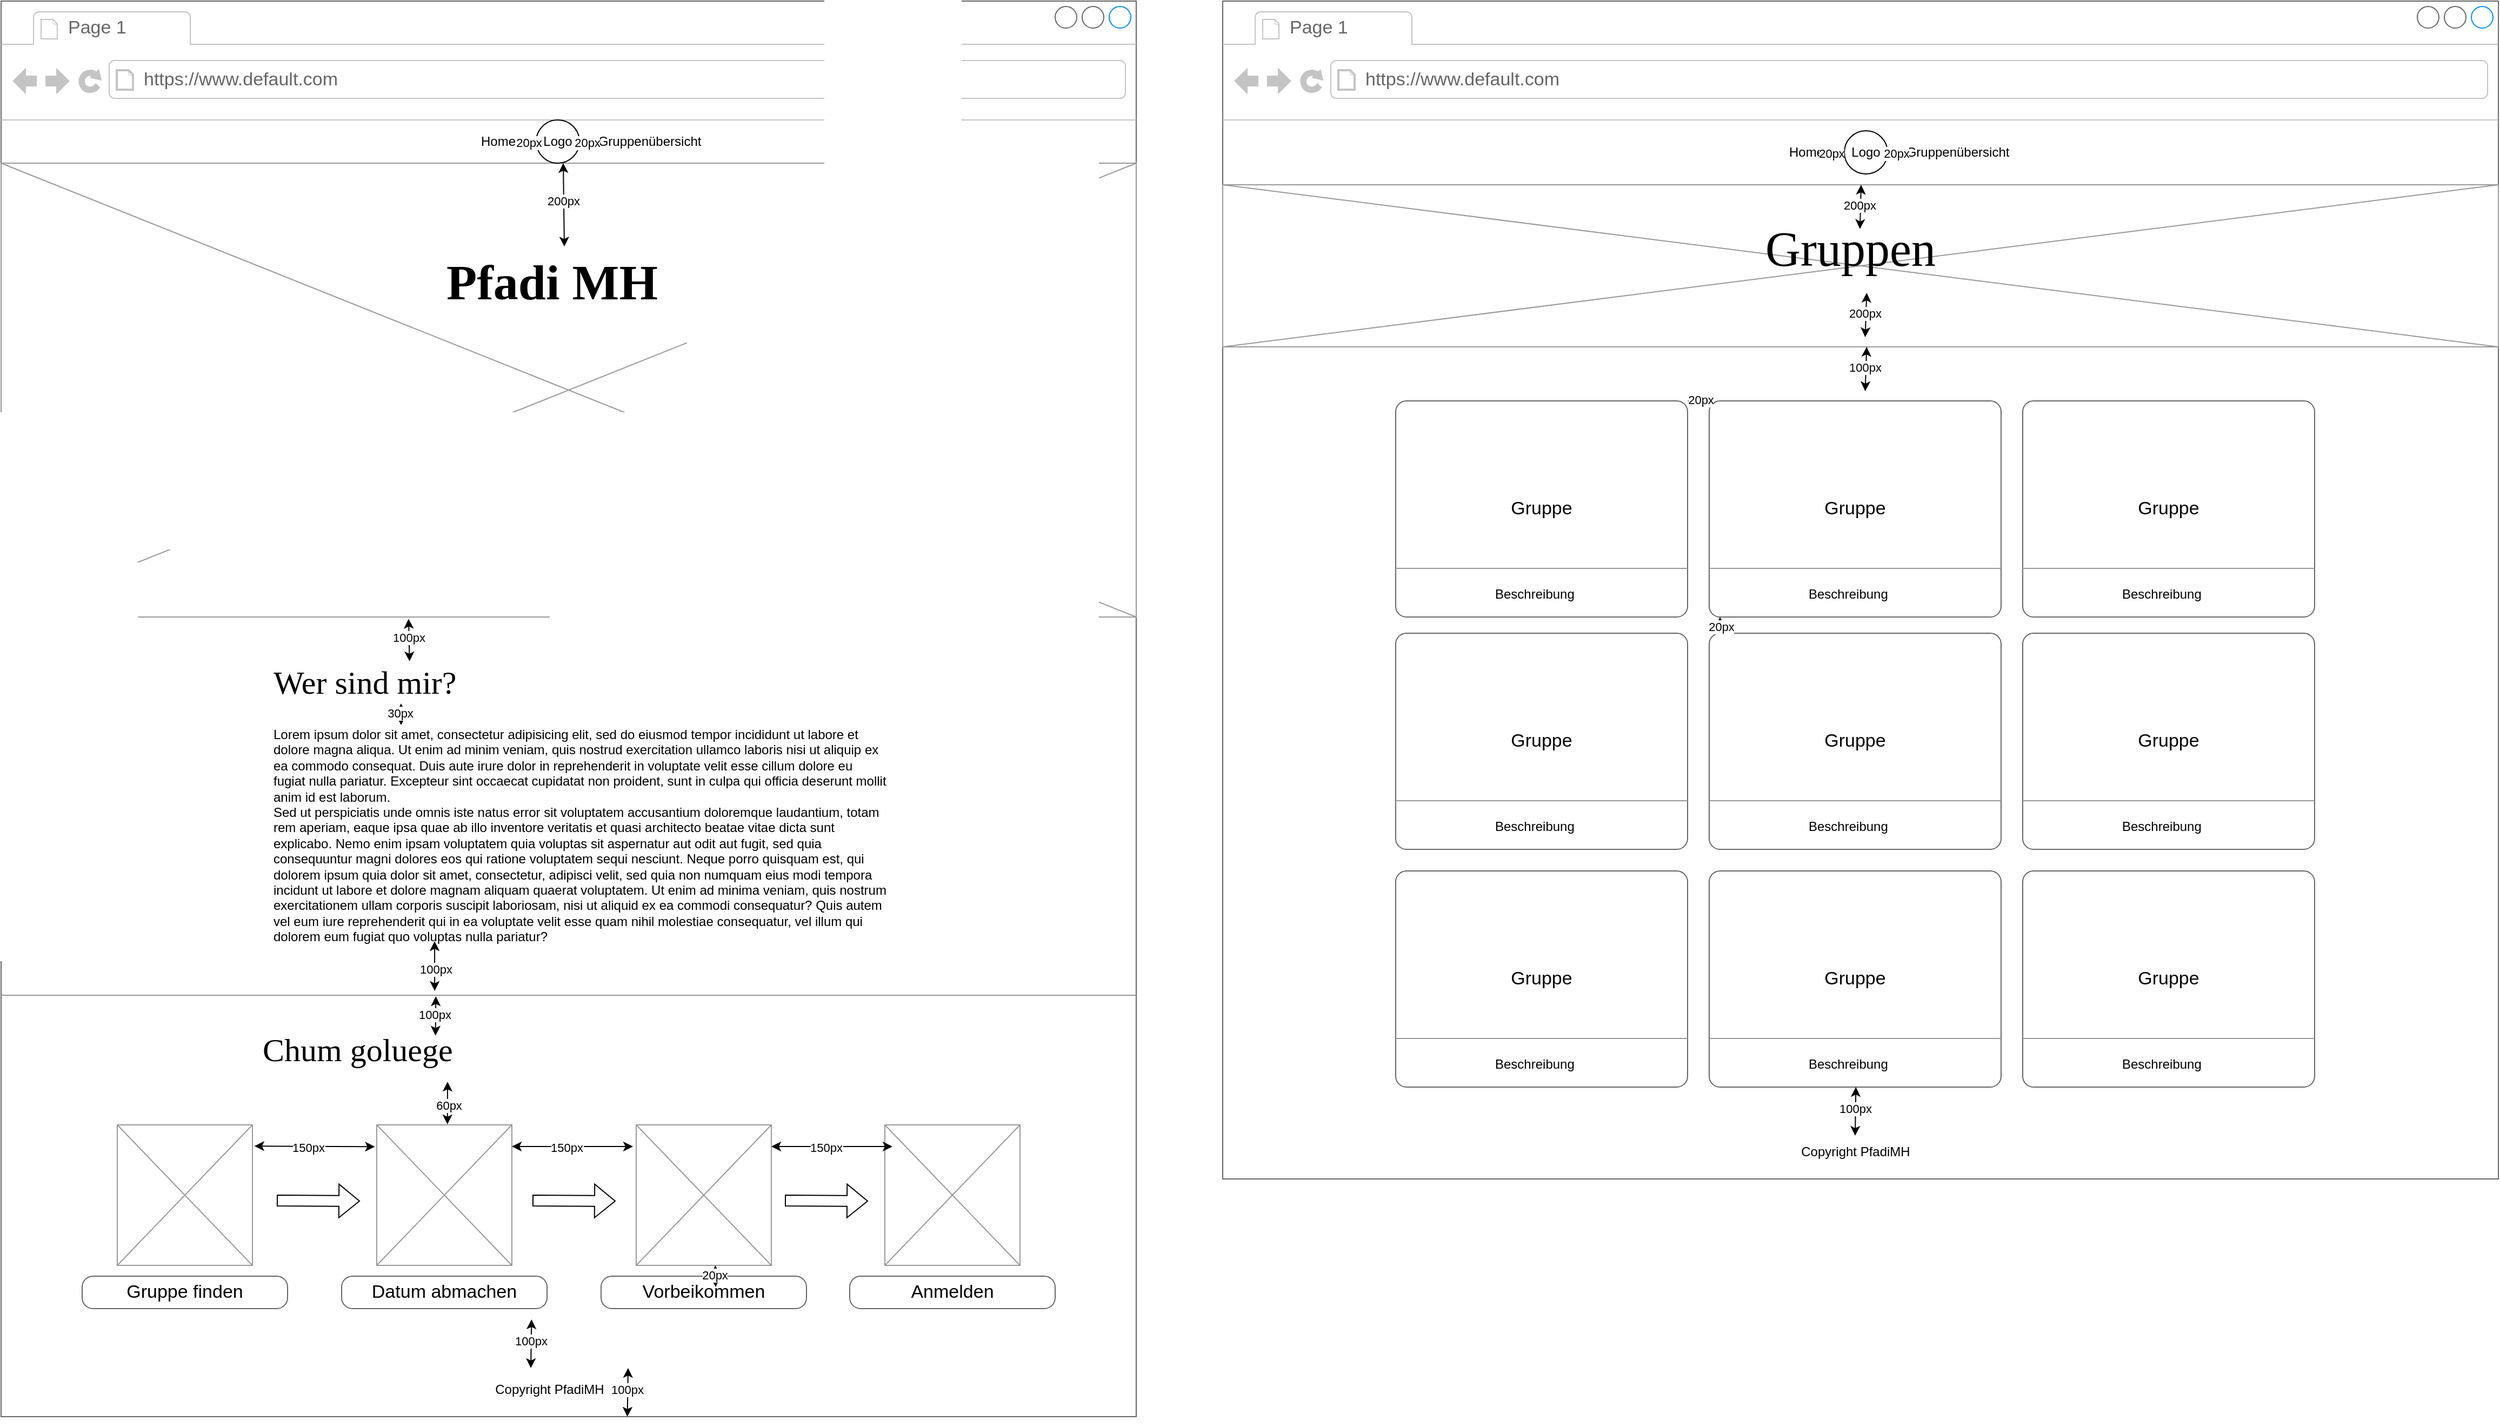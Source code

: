 <mxfile version="24.5.4" type="device">
  <diagram name="Page-1" id="xW-bHU2al_uvpoQPwyNc">
    <mxGraphModel dx="450" dy="1866" grid="1" gridSize="10" guides="1" tooltips="1" connect="1" arrows="1" fold="1" page="1" pageScale="1" pageWidth="850" pageHeight="1100" math="0" shadow="0">
      <root>
        <mxCell id="0" />
        <mxCell id="1" parent="0" />
        <mxCell id="yNVoWuhnCR1HmCepwcBa-24" value="" style="strokeWidth=1;shadow=0;dashed=0;align=center;html=1;shape=mxgraph.mockup.containers.browserWindow;rSize=0;strokeColor=#666666;mainText=,;recursiveResize=0;rounded=0;labelBackgroundColor=none;fontFamily=Verdana;fontSize=12" parent="1" vertex="1">
          <mxGeometry x="2590" y="350" width="1050" height="1310" as="geometry" />
        </mxCell>
        <mxCell id="yNVoWuhnCR1HmCepwcBa-25" value="Page 1" style="strokeWidth=1;shadow=0;dashed=0;align=center;html=1;shape=mxgraph.mockup.containers.anchor;fontSize=17;fontColor=#666666;align=left;" parent="yNVoWuhnCR1HmCepwcBa-24" vertex="1">
          <mxGeometry x="60" y="12" width="110" height="26" as="geometry" />
        </mxCell>
        <mxCell id="yNVoWuhnCR1HmCepwcBa-26" value="https://www.default.com" style="strokeWidth=1;shadow=0;dashed=0;align=center;html=1;shape=mxgraph.mockup.containers.anchor;rSize=0;fontSize=17;fontColor=#666666;align=left;" parent="yNVoWuhnCR1HmCepwcBa-24" vertex="1">
          <mxGeometry x="130" y="60" width="250" height="26" as="geometry" />
        </mxCell>
        <mxCell id="yNVoWuhnCR1HmCepwcBa-27" value="" style="verticalLabelPosition=bottom;shadow=0;dashed=0;align=center;html=1;verticalAlign=top;strokeWidth=1;shape=mxgraph.mockup.graphics.simpleIcon;strokeColor=#999999;fillColor=#ffffff;rounded=0;labelBackgroundColor=none;fontFamily=Verdana;fontSize=12;fontColor=#000000;" parent="yNVoWuhnCR1HmCepwcBa-24" vertex="1">
          <mxGeometry y="150" width="1050" height="420" as="geometry" />
        </mxCell>
        <mxCell id="yNVoWuhnCR1HmCepwcBa-28" value="&lt;b&gt;&lt;font style=&quot;font-size: 46px;&quot;&gt;Pfadi MH&lt;/font&gt;&lt;/b&gt;" style="text;html=1;points=[];align=left;verticalAlign=top;spacingTop=-4;fontSize=30;fontFamily=Verdana" parent="yNVoWuhnCR1HmCepwcBa-24" vertex="1">
          <mxGeometry x="410" y="230" width="170" height="50" as="geometry" />
        </mxCell>
        <mxCell id="yNVoWuhnCR1HmCepwcBa-29" value="Lorem ipsum dolor sit amet, consectetur adipisicing elit, sed do eiusmod tempor incididunt ut labore et dolore magna aliqua. Ut enim ad minim veniam, quis nostrud exercitation ullamco laboris nisi ut aliquip ex ea commodo consequat. Duis aute irure dolor in reprehenderit in voluptate velit esse cillum dolore eu fugiat nulla pariatur. Excepteur sint occaecat cupidatat non proident, sunt in culpa qui officia deserunt mollit anim id est laborum.&#xa;Sed ut perspiciatis unde omnis iste natus error sit voluptatem accusantium doloremque laudantium, totam rem aperiam, eaque ipsa quae ab illo inventore veritatis et quasi architecto beatae vitae dicta sunt explicabo. Nemo enim ipsam voluptatem quia voluptas sit aspernatur aut odit aut fugit, sed quia consequuntur magni dolores eos qui ratione voluptatem sequi nesciunt. Neque porro quisquam est, qui dolorem ipsum quia dolor sit amet, consectetur, adipisci velit, sed quia non numquam eius modi tempora incidunt ut labore et dolore magnam aliquam quaerat voluptatem. Ut enim ad minima veniam, quis nostrum exercitationem ullam corporis suscipit laboriosam, nisi ut aliquid ex ea commodi consequatur? Quis autem vel eum iure reprehenderit qui in ea voluptate velit esse quam nihil molestiae consequatur, vel illum qui dolorem eum fugiat quo voluptas nulla pariatur?" style="text;spacingTop=-5;whiteSpace=wrap;html=1;align=left;fontSize=12;fontFamily=Helvetica;fillColor=none;strokeColor=none;rounded=0;shadow=1;labelBackgroundColor=none;" parent="yNVoWuhnCR1HmCepwcBa-24" vertex="1">
          <mxGeometry x="250" y="670" width="570" height="240" as="geometry" />
        </mxCell>
        <mxCell id="yNVoWuhnCR1HmCepwcBa-30" value="Wer sind mir?" style="text;html=1;points=[];align=left;verticalAlign=top;spacingTop=-4;fontSize=30;fontFamily=Verdana" parent="yNVoWuhnCR1HmCepwcBa-24" vertex="1">
          <mxGeometry x="250" y="610" width="340" height="50" as="geometry" />
        </mxCell>
        <mxCell id="yNVoWuhnCR1HmCepwcBa-31" value="" style="verticalLabelPosition=bottom;shadow=0;dashed=0;align=center;html=1;verticalAlign=top;strokeWidth=1;shape=mxgraph.mockup.markup.line;strokeColor=#999999;rounded=0;labelBackgroundColor=none;fillColor=#ffffff;fontFamily=Verdana;fontSize=12;fontColor=#000000;" parent="yNVoWuhnCR1HmCepwcBa-24" vertex="1">
          <mxGeometry y="910" width="1050" height="20" as="geometry" />
        </mxCell>
        <mxCell id="yNVoWuhnCR1HmCepwcBa-32" value="Gruppe finden" style="strokeWidth=1;shadow=0;dashed=0;align=center;html=1;shape=mxgraph.mockup.buttons.button;strokeColor=#666666;mainText=;buttonStyle=round;fontSize=17;fontStyle=0;fillColor=none;whiteSpace=wrap;rounded=0;labelBackgroundColor=none;" parent="yNVoWuhnCR1HmCepwcBa-24" vertex="1">
          <mxGeometry x="75" y="1180" width="190" height="30" as="geometry" />
        </mxCell>
        <mxCell id="yNVoWuhnCR1HmCepwcBa-33" value="Datum abmachen" style="strokeWidth=1;shadow=0;dashed=0;align=center;html=1;shape=mxgraph.mockup.buttons.button;strokeColor=#666666;mainText=;buttonStyle=round;fontSize=17;fontStyle=0;fillColor=none;whiteSpace=wrap;rounded=0;labelBackgroundColor=none;" parent="yNVoWuhnCR1HmCepwcBa-24" vertex="1">
          <mxGeometry x="315" y="1180" width="190" height="30" as="geometry" />
        </mxCell>
        <mxCell id="yNVoWuhnCR1HmCepwcBa-34" value="Vorbeikommen" style="strokeWidth=1;shadow=0;dashed=0;align=center;html=1;shape=mxgraph.mockup.buttons.button;strokeColor=#666666;mainText=;buttonStyle=round;fontSize=17;fontStyle=0;fillColor=none;whiteSpace=wrap;rounded=0;labelBackgroundColor=none;" parent="yNVoWuhnCR1HmCepwcBa-24" vertex="1">
          <mxGeometry x="555" y="1180" width="190" height="30" as="geometry" />
        </mxCell>
        <mxCell id="yNVoWuhnCR1HmCepwcBa-35" value="Anmelden" style="strokeWidth=1;shadow=0;dashed=0;align=center;html=1;shape=mxgraph.mockup.buttons.button;strokeColor=#666666;mainText=;buttonStyle=round;fontSize=17;fontStyle=0;fillColor=none;whiteSpace=wrap;rounded=0;labelBackgroundColor=none;" parent="yNVoWuhnCR1HmCepwcBa-24" vertex="1">
          <mxGeometry x="785" y="1180" width="190" height="30" as="geometry" />
        </mxCell>
        <mxCell id="yNVoWuhnCR1HmCepwcBa-36" value="" style="verticalLabelPosition=bottom;shadow=0;dashed=0;align=center;html=1;verticalAlign=top;strokeWidth=1;shape=mxgraph.mockup.graphics.simpleIcon;strokeColor=#999999;fillColor=#ffffff;rounded=0;labelBackgroundColor=none;fontFamily=Verdana;fontSize=12;fontColor=#000000;" parent="yNVoWuhnCR1HmCepwcBa-24" vertex="1">
          <mxGeometry x="107.5" y="1040" width="125" height="130" as="geometry" />
        </mxCell>
        <mxCell id="yNVoWuhnCR1HmCepwcBa-37" value="" style="verticalLabelPosition=bottom;shadow=0;dashed=0;align=center;html=1;verticalAlign=top;strokeWidth=1;shape=mxgraph.mockup.graphics.simpleIcon;strokeColor=#999999;fillColor=#ffffff;rounded=0;labelBackgroundColor=none;fontFamily=Verdana;fontSize=12;fontColor=#000000;" parent="yNVoWuhnCR1HmCepwcBa-24" vertex="1">
          <mxGeometry x="347.5" y="1040" width="125" height="130" as="geometry" />
        </mxCell>
        <mxCell id="yNVoWuhnCR1HmCepwcBa-38" value="" style="verticalLabelPosition=bottom;shadow=0;dashed=0;align=center;html=1;verticalAlign=top;strokeWidth=1;shape=mxgraph.mockup.graphics.simpleIcon;strokeColor=#999999;fillColor=#ffffff;rounded=0;labelBackgroundColor=none;fontFamily=Verdana;fontSize=12;fontColor=#000000;" parent="yNVoWuhnCR1HmCepwcBa-24" vertex="1">
          <mxGeometry x="587.5" y="1040" width="125" height="130" as="geometry" />
        </mxCell>
        <mxCell id="yNVoWuhnCR1HmCepwcBa-39" value="" style="verticalLabelPosition=bottom;shadow=0;dashed=0;align=center;html=1;verticalAlign=top;strokeWidth=1;shape=mxgraph.mockup.graphics.simpleIcon;strokeColor=#999999;fillColor=#ffffff;rounded=0;labelBackgroundColor=none;fontFamily=Verdana;fontSize=12;fontColor=#000000;" parent="yNVoWuhnCR1HmCepwcBa-24" vertex="1">
          <mxGeometry x="817.5" y="1040" width="125" height="130" as="geometry" />
        </mxCell>
        <mxCell id="yNVoWuhnCR1HmCepwcBa-40" value="" style="shape=flexArrow;endArrow=classic;html=1;rounded=0;entryX=-0.044;entryY=0.773;entryDx=0;entryDy=0;entryPerimeter=0;" parent="yNVoWuhnCR1HmCepwcBa-24" edge="1">
          <mxGeometry width="50" height="50" relative="1" as="geometry">
            <mxPoint x="255" y="1110" as="sourcePoint" />
            <mxPoint x="332" y="1110.49" as="targetPoint" />
          </mxGeometry>
        </mxCell>
        <mxCell id="yNVoWuhnCR1HmCepwcBa-41" value="" style="shape=flexArrow;endArrow=classic;html=1;rounded=0;entryX=-0.044;entryY=0.773;entryDx=0;entryDy=0;entryPerimeter=0;" parent="yNVoWuhnCR1HmCepwcBa-24" edge="1">
          <mxGeometry width="50" height="50" relative="1" as="geometry">
            <mxPoint x="491.5" y="1110" as="sourcePoint" />
            <mxPoint x="568.5" y="1110.49" as="targetPoint" />
          </mxGeometry>
        </mxCell>
        <mxCell id="yNVoWuhnCR1HmCepwcBa-42" value="" style="shape=flexArrow;endArrow=classic;html=1;rounded=0;entryX=-0.044;entryY=0.773;entryDx=0;entryDy=0;entryPerimeter=0;" parent="yNVoWuhnCR1HmCepwcBa-24" edge="1">
          <mxGeometry width="50" height="50" relative="1" as="geometry">
            <mxPoint x="725" y="1110" as="sourcePoint" />
            <mxPoint x="802" y="1110.49" as="targetPoint" />
          </mxGeometry>
        </mxCell>
        <mxCell id="yNVoWuhnCR1HmCepwcBa-44" value="Chum goluege" style="text;html=1;points=[];align=left;verticalAlign=top;spacingTop=-4;fontSize=30;fontFamily=Verdana" parent="yNVoWuhnCR1HmCepwcBa-24" vertex="1">
          <mxGeometry x="240" y="950" width="340" height="50" as="geometry" />
        </mxCell>
        <mxCell id="yNVoWuhnCR1HmCepwcBa-181" value="Copyright PfadiMH" style="text;html=1;align=center;verticalAlign=middle;whiteSpace=wrap;rounded=0;" parent="yNVoWuhnCR1HmCepwcBa-24" vertex="1">
          <mxGeometry x="435" y="1270" width="145" height="30" as="geometry" />
        </mxCell>
        <mxCell id="yNVoWuhnCR1HmCepwcBa-183" value="Logo" style="ellipse;whiteSpace=wrap;html=1;aspect=fixed;" parent="yNVoWuhnCR1HmCepwcBa-24" vertex="1">
          <mxGeometry x="495" y="110" width="40" height="40" as="geometry" />
        </mxCell>
        <mxCell id="yNVoWuhnCR1HmCepwcBa-184" value="Home" style="text;html=1;align=center;verticalAlign=middle;whiteSpace=wrap;rounded=0;" parent="yNVoWuhnCR1HmCepwcBa-24" vertex="1">
          <mxGeometry x="430" y="115" width="60" height="30" as="geometry" />
        </mxCell>
        <mxCell id="yNVoWuhnCR1HmCepwcBa-185" value="Gruppenübersicht" style="text;html=1;align=center;verticalAlign=middle;whiteSpace=wrap;rounded=0;" parent="yNVoWuhnCR1HmCepwcBa-24" vertex="1">
          <mxGeometry x="570" y="115" width="60" height="30" as="geometry" />
        </mxCell>
        <mxCell id="yNVoWuhnCR1HmCepwcBa-266" value="" style="endArrow=classic;startArrow=classic;html=1;rounded=0;entryX=0.359;entryY=1.004;entryDx=0;entryDy=0;entryPerimeter=0;exitX=0.376;exitY=0.02;exitDx=0;exitDy=0;exitPerimeter=0;" parent="yNVoWuhnCR1HmCepwcBa-24" source="yNVoWuhnCR1HmCepwcBa-30" target="yNVoWuhnCR1HmCepwcBa-27" edge="1">
          <mxGeometry width="50" height="50" relative="1" as="geometry">
            <mxPoint x="130" y="660" as="sourcePoint" />
            <mxPoint x="180" y="610" as="targetPoint" />
          </mxGeometry>
        </mxCell>
        <mxCell id="yNVoWuhnCR1HmCepwcBa-267" value="100px" style="edgeLabel;html=1;align=center;verticalAlign=middle;resizable=0;points=[];" parent="yNVoWuhnCR1HmCepwcBa-266" vertex="1" connectable="0">
          <mxGeometry x="0.107" y="1" relative="1" as="geometry">
            <mxPoint as="offset" />
          </mxGeometry>
        </mxCell>
        <mxCell id="yNVoWuhnCR1HmCepwcBa-268" value="" style="endArrow=classic;startArrow=classic;html=1;rounded=0;" parent="yNVoWuhnCR1HmCepwcBa-24" edge="1">
          <mxGeometry width="50" height="50" relative="1" as="geometry">
            <mxPoint x="370" y="670" as="sourcePoint" />
            <mxPoint x="370" y="650" as="targetPoint" />
          </mxGeometry>
        </mxCell>
        <mxCell id="yNVoWuhnCR1HmCepwcBa-269" value="30px" style="edgeLabel;html=1;align=center;verticalAlign=middle;resizable=0;points=[];" parent="yNVoWuhnCR1HmCepwcBa-268" vertex="1" connectable="0">
          <mxGeometry x="0.107" y="1" relative="1" as="geometry">
            <mxPoint as="offset" />
          </mxGeometry>
        </mxCell>
        <mxCell id="yNVoWuhnCR1HmCepwcBa-276" value="" style="endArrow=classic;startArrow=classic;html=1;rounded=0;entryX=0.383;entryY=0.55;entryDx=0;entryDy=0;entryPerimeter=0;exitX=0.476;exitY=0.147;exitDx=0;exitDy=0;exitPerimeter=0;" parent="yNVoWuhnCR1HmCepwcBa-24" source="yNVoWuhnCR1HmCepwcBa-44" target="yNVoWuhnCR1HmCepwcBa-31" edge="1">
          <mxGeometry width="50" height="50" relative="1" as="geometry">
            <mxPoint x="411" y="880" as="sourcePoint" />
            <mxPoint x="411" y="926" as="targetPoint" />
          </mxGeometry>
        </mxCell>
        <mxCell id="yNVoWuhnCR1HmCepwcBa-277" value="100px" style="edgeLabel;html=1;align=center;verticalAlign=middle;resizable=0;points=[];" parent="yNVoWuhnCR1HmCepwcBa-276" vertex="1" connectable="0">
          <mxGeometry x="0.107" y="1" relative="1" as="geometry">
            <mxPoint as="offset" />
          </mxGeometry>
        </mxCell>
        <mxCell id="yNVoWuhnCR1HmCepwcBa-319" value="" style="endArrow=classic;startArrow=classic;html=1;rounded=0;entryX=1.015;entryY=0.151;entryDx=0;entryDy=0;entryPerimeter=0;exitX=-0.014;exitY=0.155;exitDx=0;exitDy=0;exitPerimeter=0;" parent="yNVoWuhnCR1HmCepwcBa-24" source="yNVoWuhnCR1HmCepwcBa-37" target="yNVoWuhnCR1HmCepwcBa-36" edge="1">
          <mxGeometry width="50" height="50" relative="1" as="geometry">
            <mxPoint x="423" y="1010" as="sourcePoint" />
            <mxPoint x="423" y="1049" as="targetPoint" />
          </mxGeometry>
        </mxCell>
        <mxCell id="yNVoWuhnCR1HmCepwcBa-320" value="150px" style="edgeLabel;html=1;align=center;verticalAlign=middle;resizable=0;points=[];" parent="yNVoWuhnCR1HmCepwcBa-319" vertex="1" connectable="0">
          <mxGeometry x="0.107" y="1" relative="1" as="geometry">
            <mxPoint as="offset" />
          </mxGeometry>
        </mxCell>
        <mxCell id="yNVoWuhnCR1HmCepwcBa-321" value="" style="endArrow=classic;startArrow=classic;html=1;rounded=0;entryX=1.015;entryY=0.151;entryDx=0;entryDy=0;entryPerimeter=0;exitX=-0.014;exitY=0.155;exitDx=0;exitDy=0;exitPerimeter=0;" parent="yNVoWuhnCR1HmCepwcBa-24" edge="1">
          <mxGeometry width="50" height="50" relative="1" as="geometry">
            <mxPoint x="584.5" y="1060" as="sourcePoint" />
            <mxPoint x="472.5" y="1060" as="targetPoint" />
          </mxGeometry>
        </mxCell>
        <mxCell id="yNVoWuhnCR1HmCepwcBa-322" value="150px" style="edgeLabel;html=1;align=center;verticalAlign=middle;resizable=0;points=[];" parent="yNVoWuhnCR1HmCepwcBa-321" vertex="1" connectable="0">
          <mxGeometry x="0.107" y="1" relative="1" as="geometry">
            <mxPoint as="offset" />
          </mxGeometry>
        </mxCell>
        <mxCell id="yNVoWuhnCR1HmCepwcBa-323" value="" style="endArrow=classic;startArrow=classic;html=1;rounded=0;entryX=1.015;entryY=0.151;entryDx=0;entryDy=0;entryPerimeter=0;exitX=-0.014;exitY=0.155;exitDx=0;exitDy=0;exitPerimeter=0;" parent="yNVoWuhnCR1HmCepwcBa-24" edge="1">
          <mxGeometry width="50" height="50" relative="1" as="geometry">
            <mxPoint x="824.5" y="1060" as="sourcePoint" />
            <mxPoint x="712.5" y="1060" as="targetPoint" />
          </mxGeometry>
        </mxCell>
        <mxCell id="yNVoWuhnCR1HmCepwcBa-324" value="150px" style="edgeLabel;html=1;align=center;verticalAlign=middle;resizable=0;points=[];" parent="yNVoWuhnCR1HmCepwcBa-323" vertex="1" connectable="0">
          <mxGeometry x="0.107" y="1" relative="1" as="geometry">
            <mxPoint as="offset" />
          </mxGeometry>
        </mxCell>
        <mxCell id="yNVoWuhnCR1HmCepwcBa-325" value="" style="endArrow=classic;startArrow=classic;html=1;rounded=0;entryX=1.015;entryY=0.151;entryDx=0;entryDy=0;entryPerimeter=0;exitX=0.653;exitY=-0.057;exitDx=0;exitDy=0;exitPerimeter=0;" parent="yNVoWuhnCR1HmCepwcBa-24" source="yNVoWuhnCR1HmCepwcBa-28" edge="1">
          <mxGeometry width="50" height="50" relative="1" as="geometry">
            <mxPoint x="632" y="150" as="sourcePoint" />
            <mxPoint x="520" y="150" as="targetPoint" />
          </mxGeometry>
        </mxCell>
        <mxCell id="yNVoWuhnCR1HmCepwcBa-326" value="200px" style="edgeLabel;html=1;align=center;verticalAlign=middle;resizable=0;points=[];" parent="yNVoWuhnCR1HmCepwcBa-325" vertex="1" connectable="0">
          <mxGeometry x="0.107" y="1" relative="1" as="geometry">
            <mxPoint as="offset" />
          </mxGeometry>
        </mxCell>
        <mxCell id="yNVoWuhnCR1HmCepwcBa-343" value="" style="endArrow=classic;startArrow=classic;html=1;rounded=0;entryX=1.015;entryY=0.151;entryDx=0;entryDy=0;entryPerimeter=0;exitX=0.5;exitY=0;exitDx=0;exitDy=0;" parent="yNVoWuhnCR1HmCepwcBa-24" edge="1">
          <mxGeometry width="50" height="50" relative="1" as="geometry">
            <mxPoint x="490" y="1265" as="sourcePoint" />
            <mxPoint x="490.7" y="1220" as="targetPoint" />
          </mxGeometry>
        </mxCell>
        <mxCell id="yNVoWuhnCR1HmCepwcBa-344" value="100px" style="edgeLabel;html=1;align=center;verticalAlign=middle;resizable=0;points=[];" parent="yNVoWuhnCR1HmCepwcBa-343" vertex="1" connectable="0">
          <mxGeometry x="0.107" y="1" relative="1" as="geometry">
            <mxPoint as="offset" />
          </mxGeometry>
        </mxCell>
        <mxCell id="yNVoWuhnCR1HmCepwcBa-345" value="" style="endArrow=classic;startArrow=classic;html=1;rounded=0;entryX=1.015;entryY=0.151;entryDx=0;entryDy=0;entryPerimeter=0;" parent="yNVoWuhnCR1HmCepwcBa-24" edge="1">
          <mxGeometry width="50" height="50" relative="1" as="geometry">
            <mxPoint x="661" y="1190" as="sourcePoint" />
            <mxPoint x="660.7" y="1170" as="targetPoint" />
          </mxGeometry>
        </mxCell>
        <mxCell id="yNVoWuhnCR1HmCepwcBa-346" value="20px" style="edgeLabel;html=1;align=center;verticalAlign=middle;resizable=0;points=[];" parent="yNVoWuhnCR1HmCepwcBa-345" vertex="1" connectable="0">
          <mxGeometry x="0.107" y="1" relative="1" as="geometry">
            <mxPoint as="offset" />
          </mxGeometry>
        </mxCell>
        <mxCell id="yNVoWuhnCR1HmCepwcBa-349" value="" style="endArrow=classic;startArrow=classic;html=1;rounded=0;entryX=1.015;entryY=0.151;entryDx=0;entryDy=0;entryPerimeter=0;exitX=0.5;exitY=0;exitDx=0;exitDy=0;" parent="yNVoWuhnCR1HmCepwcBa-24" edge="1">
          <mxGeometry width="50" height="50" relative="1" as="geometry">
            <mxPoint x="579.3" y="1310" as="sourcePoint" />
            <mxPoint x="580" y="1265" as="targetPoint" />
          </mxGeometry>
        </mxCell>
        <mxCell id="yNVoWuhnCR1HmCepwcBa-350" value="100px" style="edgeLabel;html=1;align=center;verticalAlign=middle;resizable=0;points=[];" parent="yNVoWuhnCR1HmCepwcBa-349" vertex="1" connectable="0">
          <mxGeometry x="0.107" y="1" relative="1" as="geometry">
            <mxPoint as="offset" />
          </mxGeometry>
        </mxCell>
        <mxCell id="78AGSwn7mPcis8Uo8uip-14" value="" style="endArrow=classic;startArrow=classic;html=1;rounded=0;entryX=1.015;entryY=0.151;entryDx=0;entryDy=0;entryPerimeter=0;" edge="1" parent="yNVoWuhnCR1HmCepwcBa-24">
          <mxGeometry width="50" height="50" relative="1" as="geometry">
            <mxPoint x="548.92" y="129.88" as="sourcePoint" />
            <mxPoint x="535" y="129.88" as="targetPoint" />
            <Array as="points">
              <mxPoint x="538.92" y="129.99" />
            </Array>
          </mxGeometry>
        </mxCell>
        <mxCell id="78AGSwn7mPcis8Uo8uip-15" value="20px" style="edgeLabel;html=1;align=center;verticalAlign=middle;resizable=0;points=[];" vertex="1" connectable="0" parent="78AGSwn7mPcis8Uo8uip-14">
          <mxGeometry x="0.107" y="1" relative="1" as="geometry">
            <mxPoint as="offset" />
          </mxGeometry>
        </mxCell>
        <mxCell id="78AGSwn7mPcis8Uo8uip-16" value="" style="endArrow=classic;startArrow=classic;html=1;rounded=0;entryX=1.015;entryY=0.151;entryDx=0;entryDy=0;entryPerimeter=0;" edge="1" parent="yNVoWuhnCR1HmCepwcBa-24">
          <mxGeometry width="50" height="50" relative="1" as="geometry">
            <mxPoint x="495" y="129.88" as="sourcePoint" />
            <mxPoint x="481.08" y="129.88" as="targetPoint" />
            <Array as="points">
              <mxPoint x="485" y="129.99" />
            </Array>
          </mxGeometry>
        </mxCell>
        <mxCell id="78AGSwn7mPcis8Uo8uip-17" value="20px" style="edgeLabel;html=1;align=center;verticalAlign=middle;resizable=0;points=[];" vertex="1" connectable="0" parent="78AGSwn7mPcis8Uo8uip-16">
          <mxGeometry x="0.107" y="1" relative="1" as="geometry">
            <mxPoint as="offset" />
          </mxGeometry>
        </mxCell>
        <mxCell id="yNVoWuhnCR1HmCepwcBa-46" value="" style="strokeWidth=1;shadow=0;dashed=0;align=center;html=1;shape=mxgraph.mockup.containers.browserWindow;rSize=0;strokeColor=#666666;mainText=,;recursiveResize=0;rounded=0;labelBackgroundColor=none;fontFamily=Verdana;fontSize=12" parent="1" vertex="1">
          <mxGeometry x="3720" y="350" width="1180" height="1090" as="geometry" />
        </mxCell>
        <mxCell id="yNVoWuhnCR1HmCepwcBa-47" value="Page 1" style="strokeWidth=1;shadow=0;dashed=0;align=center;html=1;shape=mxgraph.mockup.containers.anchor;fontSize=17;fontColor=#666666;align=left;" parent="yNVoWuhnCR1HmCepwcBa-46" vertex="1">
          <mxGeometry x="60" y="12" width="110" height="26" as="geometry" />
        </mxCell>
        <mxCell id="yNVoWuhnCR1HmCepwcBa-48" value="https://www.default.com" style="strokeWidth=1;shadow=0;dashed=0;align=center;html=1;shape=mxgraph.mockup.containers.anchor;rSize=0;fontSize=17;fontColor=#666666;align=left;" parent="yNVoWuhnCR1HmCepwcBa-46" vertex="1">
          <mxGeometry x="130" y="60" width="250" height="26" as="geometry" />
        </mxCell>
        <mxCell id="yNVoWuhnCR1HmCepwcBa-49" value="" style="verticalLabelPosition=bottom;shadow=0;dashed=0;align=center;html=1;verticalAlign=top;strokeWidth=1;shape=mxgraph.mockup.graphics.simpleIcon;strokeColor=#999999;fillColor=#ffffff;rounded=0;labelBackgroundColor=none;fontFamily=Verdana;fontSize=12;fontColor=#000000;" parent="yNVoWuhnCR1HmCepwcBa-46" vertex="1">
          <mxGeometry y="170" width="1180" height="150" as="geometry" />
        </mxCell>
        <mxCell id="yNVoWuhnCR1HmCepwcBa-50" value="&lt;font style=&quot;font-size: 45px;&quot;&gt;Gruppen&lt;/font&gt;" style="text;html=1;points=[];align=left;verticalAlign=top;spacingTop=-4;fontSize=30;fontFamily=Verdana" parent="yNVoWuhnCR1HmCepwcBa-46" vertex="1">
          <mxGeometry x="500" y="200" width="170" height="50" as="geometry" />
        </mxCell>
        <mxCell id="yNVoWuhnCR1HmCepwcBa-52" value="" style="group" parent="yNVoWuhnCR1HmCepwcBa-46" vertex="1" connectable="0">
          <mxGeometry x="160" y="370" width="850" height="200" as="geometry" />
        </mxCell>
        <mxCell id="yNVoWuhnCR1HmCepwcBa-53" value="" style="group" parent="yNVoWuhnCR1HmCepwcBa-52" vertex="1" connectable="0">
          <mxGeometry x="580" width="270" height="200" as="geometry" />
        </mxCell>
        <mxCell id="yNVoWuhnCR1HmCepwcBa-54" value="Gruppe" style="strokeWidth=1;shadow=0;dashed=0;align=center;html=1;shape=mxgraph.mockup.buttons.button;strokeColor=#666666;mainText=;buttonStyle=round;fontSize=17;fontStyle=0;fillColor=none;whiteSpace=wrap;rounded=0;labelBackgroundColor=none;" parent="yNVoWuhnCR1HmCepwcBa-53" vertex="1">
          <mxGeometry width="270" height="200" as="geometry" />
        </mxCell>
        <mxCell id="yNVoWuhnCR1HmCepwcBa-55" value="" style="verticalLabelPosition=bottom;shadow=0;dashed=0;align=center;html=1;verticalAlign=top;strokeWidth=1;shape=mxgraph.mockup.markup.line;strokeColor=#999999;rounded=0;labelBackgroundColor=none;fillColor=#ffffff;fontFamily=Verdana;fontSize=12;fontColor=#000000;" parent="yNVoWuhnCR1HmCepwcBa-53" vertex="1">
          <mxGeometry y="145" width="270" height="20" as="geometry" />
        </mxCell>
        <mxCell id="yNVoWuhnCR1HmCepwcBa-56" value="Beschreibung" style="text;whiteSpace=wrap;html=1;" parent="yNVoWuhnCR1HmCepwcBa-53" vertex="1">
          <mxGeometry x="90" y="165" width="90" height="30" as="geometry" />
        </mxCell>
        <mxCell id="yNVoWuhnCR1HmCepwcBa-57" value="" style="group" parent="yNVoWuhnCR1HmCepwcBa-52" vertex="1" connectable="0">
          <mxGeometry x="290" width="270" height="200" as="geometry" />
        </mxCell>
        <mxCell id="yNVoWuhnCR1HmCepwcBa-58" value="Gruppe" style="strokeWidth=1;shadow=0;dashed=0;align=center;html=1;shape=mxgraph.mockup.buttons.button;strokeColor=#666666;mainText=;buttonStyle=round;fontSize=17;fontStyle=0;fillColor=none;whiteSpace=wrap;rounded=0;labelBackgroundColor=none;" parent="yNVoWuhnCR1HmCepwcBa-57" vertex="1">
          <mxGeometry width="270" height="200" as="geometry" />
        </mxCell>
        <mxCell id="yNVoWuhnCR1HmCepwcBa-59" value="" style="verticalLabelPosition=bottom;shadow=0;dashed=0;align=center;html=1;verticalAlign=top;strokeWidth=1;shape=mxgraph.mockup.markup.line;strokeColor=#999999;rounded=0;labelBackgroundColor=none;fillColor=#ffffff;fontFamily=Verdana;fontSize=12;fontColor=#000000;" parent="yNVoWuhnCR1HmCepwcBa-57" vertex="1">
          <mxGeometry y="145" width="270" height="20" as="geometry" />
        </mxCell>
        <mxCell id="yNVoWuhnCR1HmCepwcBa-60" value="Beschreibung" style="text;whiteSpace=wrap;html=1;" parent="yNVoWuhnCR1HmCepwcBa-57" vertex="1">
          <mxGeometry x="90" y="165" width="90" height="30" as="geometry" />
        </mxCell>
        <mxCell id="yNVoWuhnCR1HmCepwcBa-61" value="" style="group" parent="yNVoWuhnCR1HmCepwcBa-52" vertex="1" connectable="0">
          <mxGeometry width="270" height="200" as="geometry" />
        </mxCell>
        <mxCell id="yNVoWuhnCR1HmCepwcBa-62" value="Gruppe" style="strokeWidth=1;shadow=0;dashed=0;align=center;html=1;shape=mxgraph.mockup.buttons.button;strokeColor=#666666;mainText=;buttonStyle=round;fontSize=17;fontStyle=0;fillColor=none;whiteSpace=wrap;rounded=0;labelBackgroundColor=none;" parent="yNVoWuhnCR1HmCepwcBa-61" vertex="1">
          <mxGeometry width="270" height="200" as="geometry" />
        </mxCell>
        <mxCell id="yNVoWuhnCR1HmCepwcBa-63" value="" style="verticalLabelPosition=bottom;shadow=0;dashed=0;align=center;html=1;verticalAlign=top;strokeWidth=1;shape=mxgraph.mockup.markup.line;strokeColor=#999999;rounded=0;labelBackgroundColor=none;fillColor=#ffffff;fontFamily=Verdana;fontSize=12;fontColor=#000000;" parent="yNVoWuhnCR1HmCepwcBa-61" vertex="1">
          <mxGeometry y="145" width="270" height="20" as="geometry" />
        </mxCell>
        <mxCell id="yNVoWuhnCR1HmCepwcBa-64" value="Beschreibung" style="text;whiteSpace=wrap;html=1;" parent="yNVoWuhnCR1HmCepwcBa-61" vertex="1">
          <mxGeometry x="90" y="165" width="90" height="30" as="geometry" />
        </mxCell>
        <mxCell id="yNVoWuhnCR1HmCepwcBa-65" value="" style="group" parent="yNVoWuhnCR1HmCepwcBa-46" vertex="1" connectable="0">
          <mxGeometry x="160" y="585" width="850" height="200" as="geometry" />
        </mxCell>
        <mxCell id="yNVoWuhnCR1HmCepwcBa-66" value="" style="group" parent="yNVoWuhnCR1HmCepwcBa-65" vertex="1" connectable="0">
          <mxGeometry x="580" width="270" height="200" as="geometry" />
        </mxCell>
        <mxCell id="yNVoWuhnCR1HmCepwcBa-67" value="Gruppe" style="strokeWidth=1;shadow=0;dashed=0;align=center;html=1;shape=mxgraph.mockup.buttons.button;strokeColor=#666666;mainText=;buttonStyle=round;fontSize=17;fontStyle=0;fillColor=none;whiteSpace=wrap;rounded=0;labelBackgroundColor=none;" parent="yNVoWuhnCR1HmCepwcBa-66" vertex="1">
          <mxGeometry width="270" height="200" as="geometry" />
        </mxCell>
        <mxCell id="yNVoWuhnCR1HmCepwcBa-68" value="" style="verticalLabelPosition=bottom;shadow=0;dashed=0;align=center;html=1;verticalAlign=top;strokeWidth=1;shape=mxgraph.mockup.markup.line;strokeColor=#999999;rounded=0;labelBackgroundColor=none;fillColor=#ffffff;fontFamily=Verdana;fontSize=12;fontColor=#000000;" parent="yNVoWuhnCR1HmCepwcBa-66" vertex="1">
          <mxGeometry y="145" width="270" height="20" as="geometry" />
        </mxCell>
        <mxCell id="yNVoWuhnCR1HmCepwcBa-69" value="Beschreibung" style="text;whiteSpace=wrap;html=1;" parent="yNVoWuhnCR1HmCepwcBa-66" vertex="1">
          <mxGeometry x="90" y="165" width="90" height="30" as="geometry" />
        </mxCell>
        <mxCell id="yNVoWuhnCR1HmCepwcBa-70" value="" style="group" parent="yNVoWuhnCR1HmCepwcBa-65" vertex="1" connectable="0">
          <mxGeometry x="290" width="270" height="200" as="geometry" />
        </mxCell>
        <mxCell id="yNVoWuhnCR1HmCepwcBa-71" value="Gruppe" style="strokeWidth=1;shadow=0;dashed=0;align=center;html=1;shape=mxgraph.mockup.buttons.button;strokeColor=#666666;mainText=;buttonStyle=round;fontSize=17;fontStyle=0;fillColor=none;whiteSpace=wrap;rounded=0;labelBackgroundColor=none;" parent="yNVoWuhnCR1HmCepwcBa-70" vertex="1">
          <mxGeometry width="270" height="200" as="geometry" />
        </mxCell>
        <mxCell id="yNVoWuhnCR1HmCepwcBa-72" value="" style="verticalLabelPosition=bottom;shadow=0;dashed=0;align=center;html=1;verticalAlign=top;strokeWidth=1;shape=mxgraph.mockup.markup.line;strokeColor=#999999;rounded=0;labelBackgroundColor=none;fillColor=#ffffff;fontFamily=Verdana;fontSize=12;fontColor=#000000;" parent="yNVoWuhnCR1HmCepwcBa-70" vertex="1">
          <mxGeometry y="145" width="270" height="20" as="geometry" />
        </mxCell>
        <mxCell id="yNVoWuhnCR1HmCepwcBa-73" value="Beschreibung" style="text;whiteSpace=wrap;html=1;" parent="yNVoWuhnCR1HmCepwcBa-70" vertex="1">
          <mxGeometry x="90" y="165" width="90" height="30" as="geometry" />
        </mxCell>
        <mxCell id="yNVoWuhnCR1HmCepwcBa-74" value="" style="group" parent="yNVoWuhnCR1HmCepwcBa-65" vertex="1" connectable="0">
          <mxGeometry width="270" height="200" as="geometry" />
        </mxCell>
        <mxCell id="yNVoWuhnCR1HmCepwcBa-75" value="Gruppe" style="strokeWidth=1;shadow=0;dashed=0;align=center;html=1;shape=mxgraph.mockup.buttons.button;strokeColor=#666666;mainText=;buttonStyle=round;fontSize=17;fontStyle=0;fillColor=none;whiteSpace=wrap;rounded=0;labelBackgroundColor=none;" parent="yNVoWuhnCR1HmCepwcBa-74" vertex="1">
          <mxGeometry width="270" height="200" as="geometry" />
        </mxCell>
        <mxCell id="yNVoWuhnCR1HmCepwcBa-76" value="" style="verticalLabelPosition=bottom;shadow=0;dashed=0;align=center;html=1;verticalAlign=top;strokeWidth=1;shape=mxgraph.mockup.markup.line;strokeColor=#999999;rounded=0;labelBackgroundColor=none;fillColor=#ffffff;fontFamily=Verdana;fontSize=12;fontColor=#000000;" parent="yNVoWuhnCR1HmCepwcBa-74" vertex="1">
          <mxGeometry y="145" width="270" height="20" as="geometry" />
        </mxCell>
        <mxCell id="yNVoWuhnCR1HmCepwcBa-77" value="Beschreibung" style="text;whiteSpace=wrap;html=1;" parent="yNVoWuhnCR1HmCepwcBa-74" vertex="1">
          <mxGeometry x="90" y="165" width="90" height="30" as="geometry" />
        </mxCell>
        <mxCell id="yNVoWuhnCR1HmCepwcBa-78" value="" style="group" parent="yNVoWuhnCR1HmCepwcBa-46" vertex="1" connectable="0">
          <mxGeometry x="160" y="805" width="850" height="200" as="geometry" />
        </mxCell>
        <mxCell id="yNVoWuhnCR1HmCepwcBa-79" value="" style="group" parent="yNVoWuhnCR1HmCepwcBa-78" vertex="1" connectable="0">
          <mxGeometry x="580" width="270" height="200" as="geometry" />
        </mxCell>
        <mxCell id="yNVoWuhnCR1HmCepwcBa-80" value="Gruppe" style="strokeWidth=1;shadow=0;dashed=0;align=center;html=1;shape=mxgraph.mockup.buttons.button;strokeColor=#666666;mainText=;buttonStyle=round;fontSize=17;fontStyle=0;fillColor=none;whiteSpace=wrap;rounded=0;labelBackgroundColor=none;" parent="yNVoWuhnCR1HmCepwcBa-79" vertex="1">
          <mxGeometry width="270" height="200" as="geometry" />
        </mxCell>
        <mxCell id="yNVoWuhnCR1HmCepwcBa-81" value="" style="verticalLabelPosition=bottom;shadow=0;dashed=0;align=center;html=1;verticalAlign=top;strokeWidth=1;shape=mxgraph.mockup.markup.line;strokeColor=#999999;rounded=0;labelBackgroundColor=none;fillColor=#ffffff;fontFamily=Verdana;fontSize=12;fontColor=#000000;" parent="yNVoWuhnCR1HmCepwcBa-79" vertex="1">
          <mxGeometry y="145" width="270" height="20" as="geometry" />
        </mxCell>
        <mxCell id="yNVoWuhnCR1HmCepwcBa-82" value="Beschreibung" style="text;whiteSpace=wrap;html=1;" parent="yNVoWuhnCR1HmCepwcBa-79" vertex="1">
          <mxGeometry x="90" y="165" width="90" height="30" as="geometry" />
        </mxCell>
        <mxCell id="yNVoWuhnCR1HmCepwcBa-83" value="" style="group" parent="yNVoWuhnCR1HmCepwcBa-78" vertex="1" connectable="0">
          <mxGeometry x="290" width="270" height="200" as="geometry" />
        </mxCell>
        <mxCell id="yNVoWuhnCR1HmCepwcBa-84" value="Gruppe" style="strokeWidth=1;shadow=0;dashed=0;align=center;html=1;shape=mxgraph.mockup.buttons.button;strokeColor=#666666;mainText=;buttonStyle=round;fontSize=17;fontStyle=0;fillColor=none;whiteSpace=wrap;rounded=0;labelBackgroundColor=none;" parent="yNVoWuhnCR1HmCepwcBa-83" vertex="1">
          <mxGeometry width="270" height="200" as="geometry" />
        </mxCell>
        <mxCell id="yNVoWuhnCR1HmCepwcBa-85" value="" style="verticalLabelPosition=bottom;shadow=0;dashed=0;align=center;html=1;verticalAlign=top;strokeWidth=1;shape=mxgraph.mockup.markup.line;strokeColor=#999999;rounded=0;labelBackgroundColor=none;fillColor=#ffffff;fontFamily=Verdana;fontSize=12;fontColor=#000000;" parent="yNVoWuhnCR1HmCepwcBa-83" vertex="1">
          <mxGeometry y="145" width="270" height="20" as="geometry" />
        </mxCell>
        <mxCell id="yNVoWuhnCR1HmCepwcBa-86" value="Beschreibung" style="text;whiteSpace=wrap;html=1;" parent="yNVoWuhnCR1HmCepwcBa-83" vertex="1">
          <mxGeometry x="90" y="165" width="90" height="30" as="geometry" />
        </mxCell>
        <mxCell id="yNVoWuhnCR1HmCepwcBa-87" value="" style="group" parent="yNVoWuhnCR1HmCepwcBa-78" vertex="1" connectable="0">
          <mxGeometry width="270" height="200" as="geometry" />
        </mxCell>
        <mxCell id="yNVoWuhnCR1HmCepwcBa-88" value="Gruppe" style="strokeWidth=1;shadow=0;dashed=0;align=center;html=1;shape=mxgraph.mockup.buttons.button;strokeColor=#666666;mainText=;buttonStyle=round;fontSize=17;fontStyle=0;fillColor=none;whiteSpace=wrap;rounded=0;labelBackgroundColor=none;" parent="yNVoWuhnCR1HmCepwcBa-87" vertex="1">
          <mxGeometry width="270" height="200" as="geometry" />
        </mxCell>
        <mxCell id="yNVoWuhnCR1HmCepwcBa-89" value="" style="verticalLabelPosition=bottom;shadow=0;dashed=0;align=center;html=1;verticalAlign=top;strokeWidth=1;shape=mxgraph.mockup.markup.line;strokeColor=#999999;rounded=0;labelBackgroundColor=none;fillColor=#ffffff;fontFamily=Verdana;fontSize=12;fontColor=#000000;" parent="yNVoWuhnCR1HmCepwcBa-87" vertex="1">
          <mxGeometry y="145" width="270" height="20" as="geometry" />
        </mxCell>
        <mxCell id="yNVoWuhnCR1HmCepwcBa-90" value="Beschreibung" style="text;whiteSpace=wrap;html=1;" parent="yNVoWuhnCR1HmCepwcBa-87" vertex="1">
          <mxGeometry x="90" y="165" width="90" height="30" as="geometry" />
        </mxCell>
        <mxCell id="yNVoWuhnCR1HmCepwcBa-182" value="Copyright PfadiMH" style="text;html=1;align=center;verticalAlign=middle;whiteSpace=wrap;rounded=0;" parent="yNVoWuhnCR1HmCepwcBa-46" vertex="1">
          <mxGeometry x="512.5" y="1050" width="145" height="30" as="geometry" />
        </mxCell>
        <mxCell id="yNVoWuhnCR1HmCepwcBa-190" value="Logo" style="ellipse;whiteSpace=wrap;html=1;aspect=fixed;" parent="yNVoWuhnCR1HmCepwcBa-46" vertex="1">
          <mxGeometry x="575" y="120" width="40" height="40" as="geometry" />
        </mxCell>
        <mxCell id="yNVoWuhnCR1HmCepwcBa-191" value="Home" style="text;html=1;align=center;verticalAlign=middle;whiteSpace=wrap;rounded=0;" parent="yNVoWuhnCR1HmCepwcBa-46" vertex="1">
          <mxGeometry x="510" y="125" width="60" height="30" as="geometry" />
        </mxCell>
        <mxCell id="yNVoWuhnCR1HmCepwcBa-192" value="Gruppenübersicht" style="text;html=1;align=center;verticalAlign=middle;whiteSpace=wrap;rounded=0;" parent="yNVoWuhnCR1HmCepwcBa-46" vertex="1">
          <mxGeometry x="650" y="125" width="60" height="30" as="geometry" />
        </mxCell>
        <mxCell id="yNVoWuhnCR1HmCepwcBa-329" value="" style="endArrow=classic;startArrow=classic;html=1;rounded=0;entryX=1.015;entryY=0.151;entryDx=0;entryDy=0;entryPerimeter=0;exitX=0.549;exitY=0.038;exitDx=0;exitDy=0;exitPerimeter=0;" parent="yNVoWuhnCR1HmCepwcBa-46" edge="1">
          <mxGeometry width="50" height="50" relative="1" as="geometry">
            <mxPoint x="589.46" y="210.9" as="sourcePoint" />
            <mxPoint x="590.54" y="170" as="targetPoint" />
          </mxGeometry>
        </mxCell>
        <mxCell id="yNVoWuhnCR1HmCepwcBa-330" value="200px" style="edgeLabel;html=1;align=center;verticalAlign=middle;resizable=0;points=[];" parent="yNVoWuhnCR1HmCepwcBa-329" vertex="1" connectable="0">
          <mxGeometry x="0.107" y="1" relative="1" as="geometry">
            <mxPoint as="offset" />
          </mxGeometry>
        </mxCell>
        <mxCell id="yNVoWuhnCR1HmCepwcBa-331" value="" style="endArrow=classic;startArrow=classic;html=1;rounded=0;entryX=1.015;entryY=0.151;entryDx=0;entryDy=0;entryPerimeter=0;exitX=0.549;exitY=0.038;exitDx=0;exitDy=0;exitPerimeter=0;" parent="yNVoWuhnCR1HmCepwcBa-46" edge="1">
          <mxGeometry width="50" height="50" relative="1" as="geometry">
            <mxPoint x="594.3" y="311" as="sourcePoint" />
            <mxPoint x="595.71" y="270" as="targetPoint" />
          </mxGeometry>
        </mxCell>
        <mxCell id="yNVoWuhnCR1HmCepwcBa-332" value="200px" style="edgeLabel;html=1;align=center;verticalAlign=middle;resizable=0;points=[];" parent="yNVoWuhnCR1HmCepwcBa-331" vertex="1" connectable="0">
          <mxGeometry x="0.107" y="1" relative="1" as="geometry">
            <mxPoint as="offset" />
          </mxGeometry>
        </mxCell>
        <mxCell id="yNVoWuhnCR1HmCepwcBa-333" value="" style="endArrow=classic;startArrow=classic;html=1;rounded=0;entryX=1.015;entryY=0.151;entryDx=0;entryDy=0;entryPerimeter=0;exitX=0.549;exitY=0.038;exitDx=0;exitDy=0;exitPerimeter=0;" parent="yNVoWuhnCR1HmCepwcBa-46" edge="1">
          <mxGeometry width="50" height="50" relative="1" as="geometry">
            <mxPoint x="594.29" y="361" as="sourcePoint" />
            <mxPoint x="595.7" y="320" as="targetPoint" />
          </mxGeometry>
        </mxCell>
        <mxCell id="yNVoWuhnCR1HmCepwcBa-334" value="100px" style="edgeLabel;html=1;align=center;verticalAlign=middle;resizable=0;points=[];" parent="yNVoWuhnCR1HmCepwcBa-333" vertex="1" connectable="0">
          <mxGeometry x="0.107" y="1" relative="1" as="geometry">
            <mxPoint as="offset" />
          </mxGeometry>
        </mxCell>
        <mxCell id="yNVoWuhnCR1HmCepwcBa-336" value="" style="endArrow=classic;startArrow=classic;html=1;rounded=0;entryX=0.003;entryY=0.002;entryDx=0;entryDy=0;entryPerimeter=0;exitX=0.549;exitY=0.038;exitDx=0;exitDy=0;exitPerimeter=0;" parent="yNVoWuhnCR1HmCepwcBa-46" target="yNVoWuhnCR1HmCepwcBa-58" edge="1">
          <mxGeometry width="50" height="50" relative="1" as="geometry">
            <mxPoint x="430" y="370" as="sourcePoint" />
            <mxPoint x="431.41" y="329" as="targetPoint" />
          </mxGeometry>
        </mxCell>
        <mxCell id="yNVoWuhnCR1HmCepwcBa-337" value="20px" style="edgeLabel;html=1;align=center;verticalAlign=middle;resizable=0;points=[];" parent="yNVoWuhnCR1HmCepwcBa-336" vertex="1" connectable="0">
          <mxGeometry x="0.107" y="1" relative="1" as="geometry">
            <mxPoint as="offset" />
          </mxGeometry>
        </mxCell>
        <mxCell id="yNVoWuhnCR1HmCepwcBa-339" value="" style="endArrow=classic;startArrow=classic;html=1;rounded=0;entryX=0.038;entryY=0.001;entryDx=0;entryDy=0;entryPerimeter=0;exitX=0.549;exitY=0.038;exitDx=0;exitDy=0;exitPerimeter=0;" parent="yNVoWuhnCR1HmCepwcBa-46" target="yNVoWuhnCR1HmCepwcBa-71" edge="1">
          <mxGeometry width="50" height="50" relative="1" as="geometry">
            <mxPoint x="460" y="570" as="sourcePoint" />
            <mxPoint x="481" y="570" as="targetPoint" />
          </mxGeometry>
        </mxCell>
        <mxCell id="yNVoWuhnCR1HmCepwcBa-340" value="20px" style="edgeLabel;html=1;align=center;verticalAlign=middle;resizable=0;points=[];" parent="yNVoWuhnCR1HmCepwcBa-339" vertex="1" connectable="0">
          <mxGeometry x="0.107" y="1" relative="1" as="geometry">
            <mxPoint as="offset" />
          </mxGeometry>
        </mxCell>
        <mxCell id="yNVoWuhnCR1HmCepwcBa-341" value="" style="endArrow=classic;startArrow=classic;html=1;rounded=0;entryX=1.015;entryY=0.151;entryDx=0;entryDy=0;entryPerimeter=0;exitX=0.5;exitY=0;exitDx=0;exitDy=0;" parent="yNVoWuhnCR1HmCepwcBa-46" source="yNVoWuhnCR1HmCepwcBa-182" edge="1">
          <mxGeometry width="50" height="50" relative="1" as="geometry">
            <mxPoint x="584.29" y="1046" as="sourcePoint" />
            <mxPoint x="585.7" y="1005" as="targetPoint" />
          </mxGeometry>
        </mxCell>
        <mxCell id="yNVoWuhnCR1HmCepwcBa-342" value="100px" style="edgeLabel;html=1;align=center;verticalAlign=middle;resizable=0;points=[];" parent="yNVoWuhnCR1HmCepwcBa-341" vertex="1" connectable="0">
          <mxGeometry x="0.107" y="1" relative="1" as="geometry">
            <mxPoint as="offset" />
          </mxGeometry>
        </mxCell>
        <mxCell id="78AGSwn7mPcis8Uo8uip-10" value="" style="endArrow=classic;startArrow=classic;html=1;rounded=0;entryX=1.015;entryY=0.151;entryDx=0;entryDy=0;entryPerimeter=0;" edge="1" parent="yNVoWuhnCR1HmCepwcBa-46">
          <mxGeometry width="50" height="50" relative="1" as="geometry">
            <mxPoint x="630" y="139.89" as="sourcePoint" />
            <mxPoint x="616.08" y="139.89" as="targetPoint" />
          </mxGeometry>
        </mxCell>
        <mxCell id="78AGSwn7mPcis8Uo8uip-11" value="20px" style="edgeLabel;html=1;align=center;verticalAlign=middle;resizable=0;points=[];" vertex="1" connectable="0" parent="78AGSwn7mPcis8Uo8uip-10">
          <mxGeometry x="0.107" y="1" relative="1" as="geometry">
            <mxPoint as="offset" />
          </mxGeometry>
        </mxCell>
        <mxCell id="78AGSwn7mPcis8Uo8uip-12" value="" style="endArrow=classic;startArrow=classic;html=1;rounded=0;entryX=1.015;entryY=0.151;entryDx=0;entryDy=0;entryPerimeter=0;" edge="1" parent="yNVoWuhnCR1HmCepwcBa-46">
          <mxGeometry width="50" height="50" relative="1" as="geometry">
            <mxPoint x="570" y="139.89" as="sourcePoint" />
            <mxPoint x="556.08" y="139.89" as="targetPoint" />
          </mxGeometry>
        </mxCell>
        <mxCell id="78AGSwn7mPcis8Uo8uip-13" value="20px" style="edgeLabel;html=1;align=center;verticalAlign=middle;resizable=0;points=[];" vertex="1" connectable="0" parent="78AGSwn7mPcis8Uo8uip-12">
          <mxGeometry x="0.107" y="1" relative="1" as="geometry">
            <mxPoint as="offset" />
          </mxGeometry>
        </mxCell>
        <mxCell id="yNVoWuhnCR1HmCepwcBa-272" value="" style="endArrow=classic;startArrow=classic;html=1;rounded=0;entryX=0.382;entryY=0.3;entryDx=0;entryDy=0;entryPerimeter=0;" parent="1" target="yNVoWuhnCR1HmCepwcBa-31" edge="1">
          <mxGeometry width="50" height="50" relative="1" as="geometry">
            <mxPoint x="2991" y="1220" as="sourcePoint" />
            <mxPoint x="2987" y="942" as="targetPoint" />
          </mxGeometry>
        </mxCell>
        <mxCell id="yNVoWuhnCR1HmCepwcBa-273" value="100px" style="edgeLabel;html=1;align=center;verticalAlign=middle;resizable=0;points=[];" parent="yNVoWuhnCR1HmCepwcBa-272" vertex="1" connectable="0">
          <mxGeometry x="0.107" y="1" relative="1" as="geometry">
            <mxPoint as="offset" />
          </mxGeometry>
        </mxCell>
        <mxCell id="yNVoWuhnCR1HmCepwcBa-280" value="" style="endArrow=classic;startArrow=classic;html=1;rounded=0;entryX=0.523;entryY=-0.004;entryDx=0;entryDy=0;entryPerimeter=0;" parent="1" target="yNVoWuhnCR1HmCepwcBa-37" edge="1">
          <mxGeometry width="50" height="50" relative="1" as="geometry">
            <mxPoint x="3003" y="1350" as="sourcePoint" />
            <mxPoint x="3002" y="1281" as="targetPoint" />
          </mxGeometry>
        </mxCell>
        <mxCell id="yNVoWuhnCR1HmCepwcBa-281" value="60px" style="edgeLabel;html=1;align=center;verticalAlign=middle;resizable=0;points=[];" parent="yNVoWuhnCR1HmCepwcBa-280" vertex="1" connectable="0">
          <mxGeometry x="0.107" y="1" relative="1" as="geometry">
            <mxPoint as="offset" />
          </mxGeometry>
        </mxCell>
      </root>
    </mxGraphModel>
  </diagram>
</mxfile>
